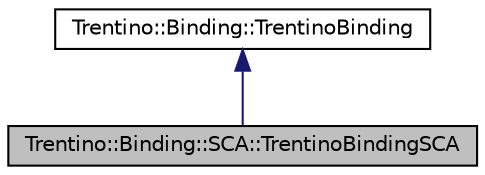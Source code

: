 digraph G
{
  edge [fontname="Helvetica",fontsize="10",labelfontname="Helvetica",labelfontsize="10"];
  node [fontname="Helvetica",fontsize="10",shape=record];
  Node1 [label="Trentino::Binding::SCA::TrentinoBindingSCA",height=0.2,width=0.4,color="black", fillcolor="grey75", style="filled" fontcolor="black"];
  Node2 -> Node1 [dir="back",color="midnightblue",fontsize="10",style="solid",fontname="Helvetica"];
  Node2 [label="Trentino::Binding::TrentinoBinding",height=0.2,width=0.4,color="black", fillcolor="white", style="filled",URL="$class_trentino_1_1_binding_1_1_trentino_binding.html",tooltip="A Trentino Binding all Bindings should implement this interface, so that the Binding Manager can mana..."];
}
